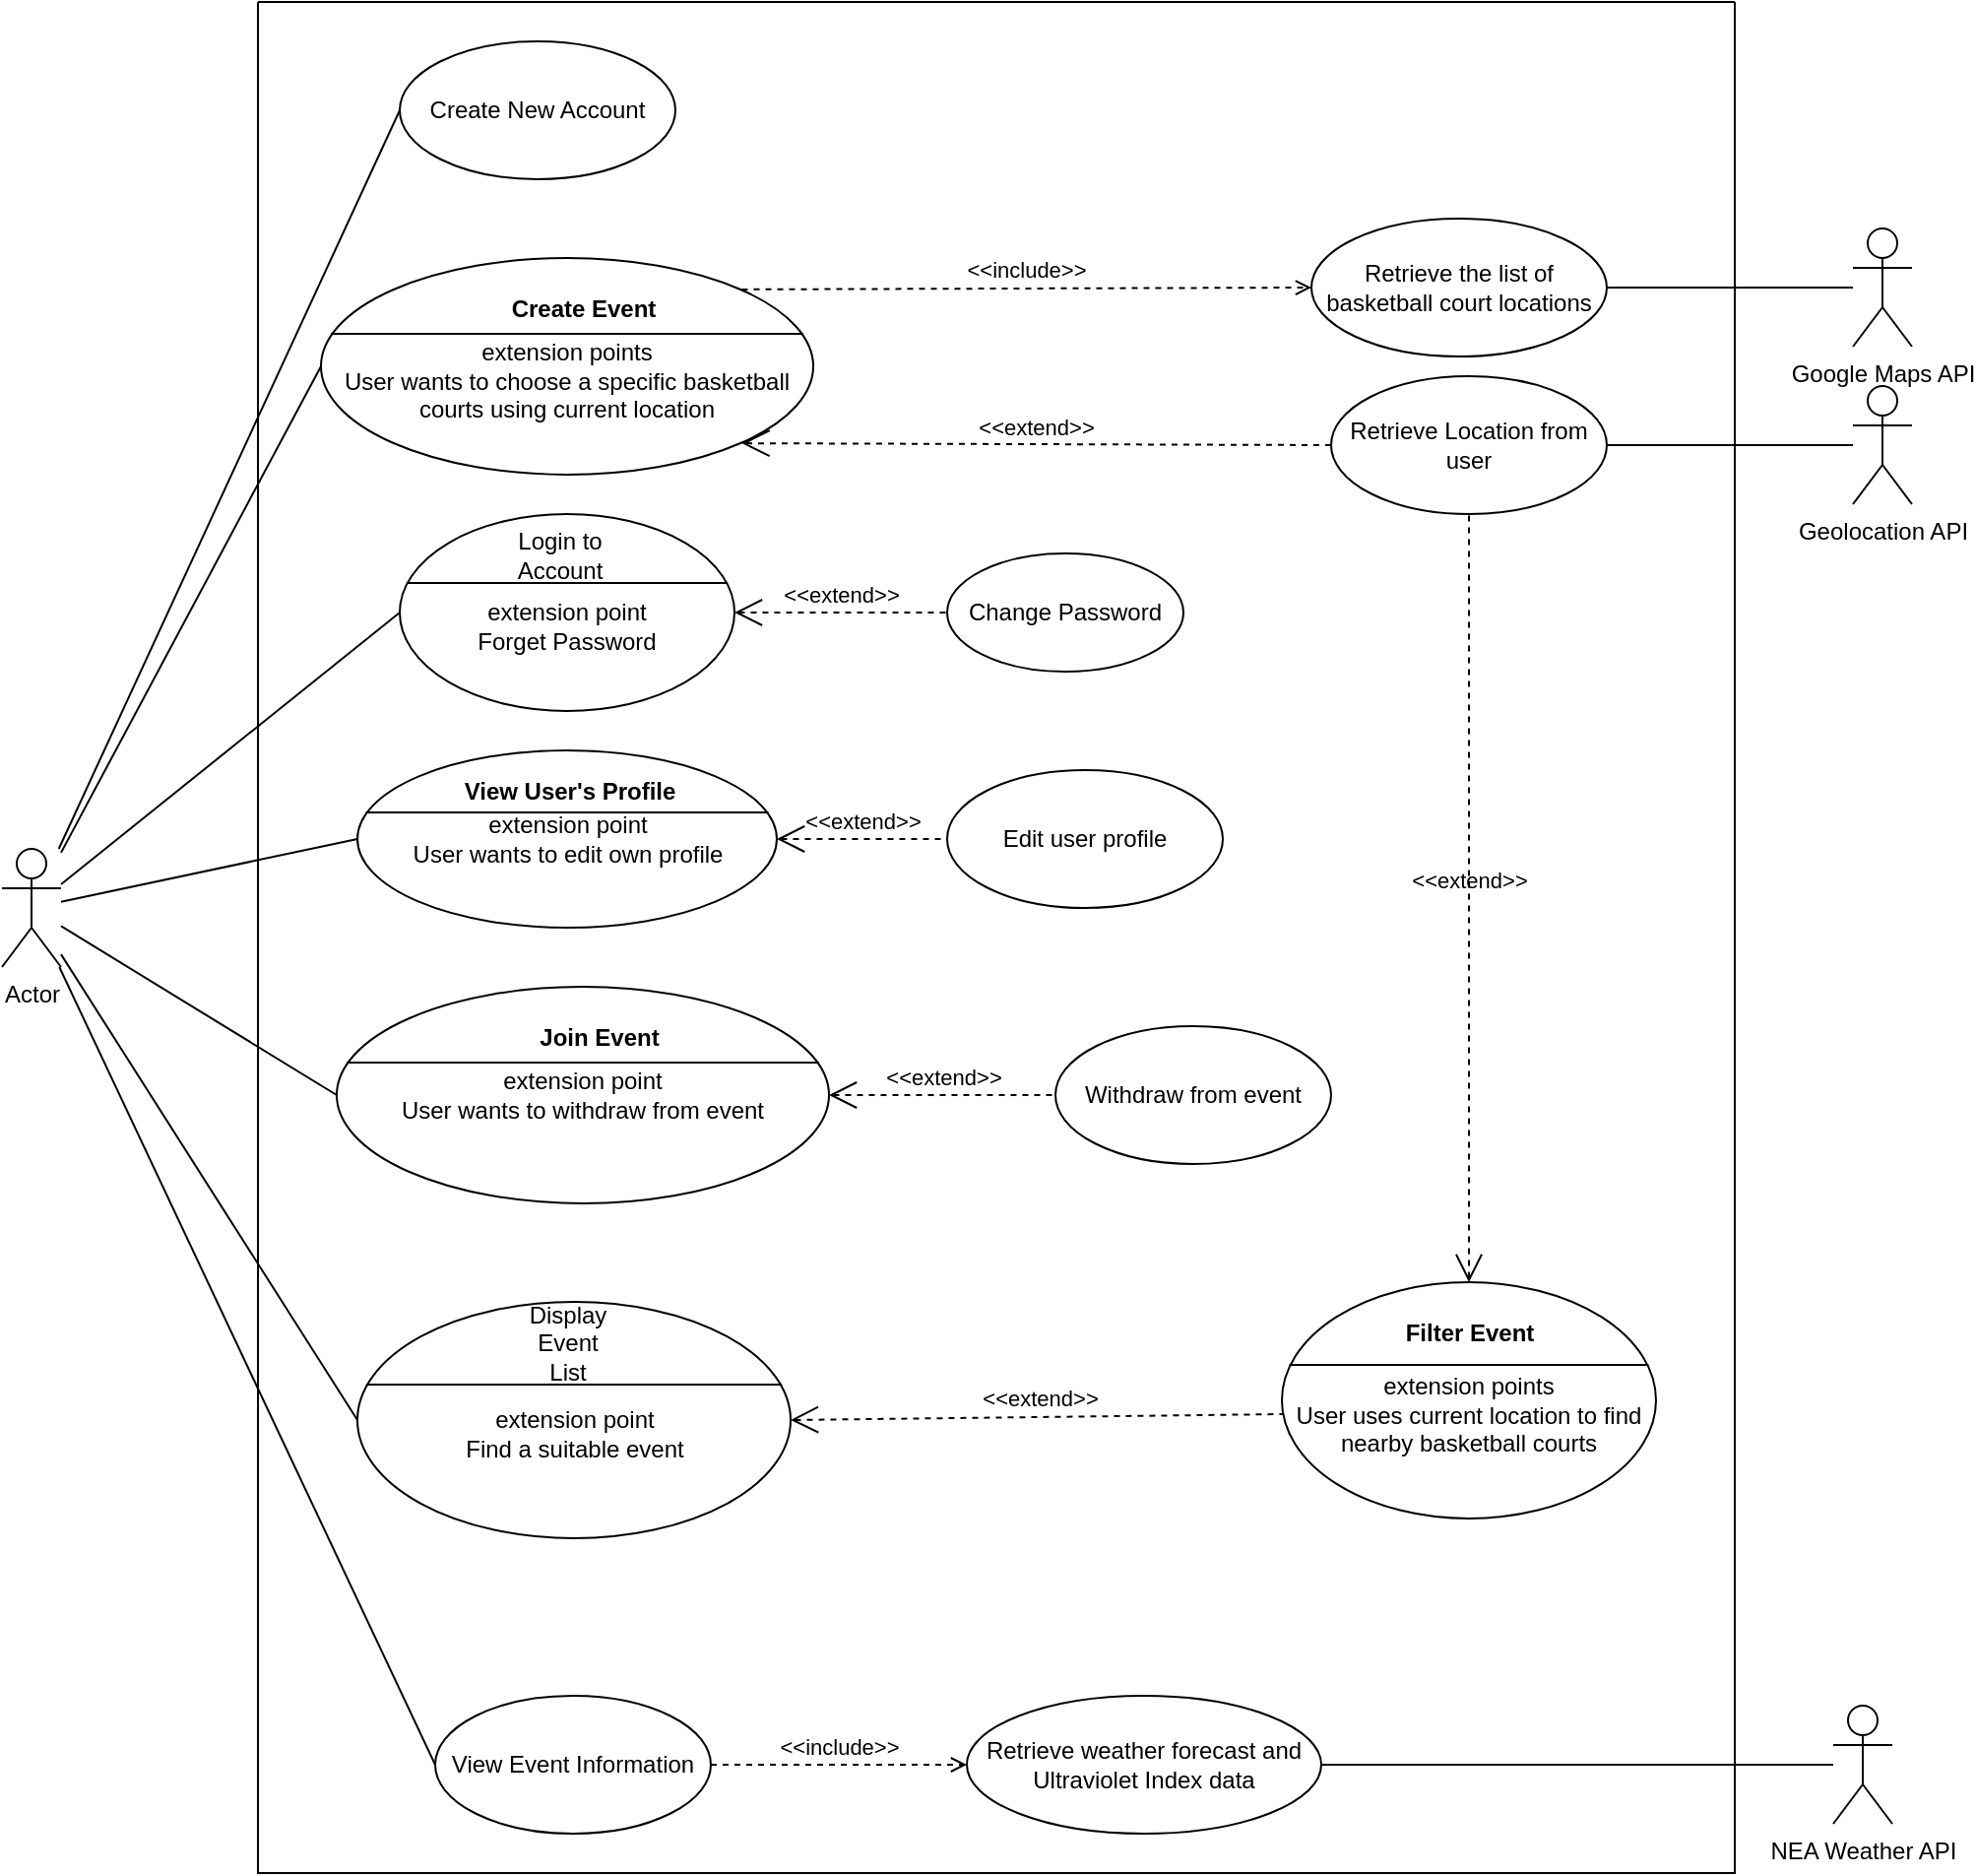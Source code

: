 <mxfile version="24.7.12">
  <diagram name="Page-1" id="Tv5fHizMDX_LoWI_HVtL">
    <mxGraphModel dx="1420" dy="1880" grid="1" gridSize="10" guides="1" tooltips="1" connect="1" arrows="1" fold="1" page="1" pageScale="1" pageWidth="850" pageHeight="1100" math="0" shadow="0">
      <root>
        <mxCell id="0" />
        <mxCell id="1" parent="0" />
        <mxCell id="2qr27qubsBFa9_mdYsr5-1" value="Actor" style="shape=umlActor;verticalLabelPosition=bottom;verticalAlign=top;html=1;outlineConnect=0;" parent="1" vertex="1">
          <mxGeometry x="20" y="370" width="30" height="60" as="geometry" />
        </mxCell>
        <mxCell id="2qr27qubsBFa9_mdYsr5-2" value="" style="swimlane;startSize=0;" parent="1" vertex="1">
          <mxGeometry x="150" y="-60" width="750" height="950" as="geometry" />
        </mxCell>
        <mxCell id="2qr27qubsBFa9_mdYsr5-11" value="Create New Account" style="ellipse;whiteSpace=wrap;html=1;" parent="2qr27qubsBFa9_mdYsr5-2" vertex="1">
          <mxGeometry x="72" y="20" width="140" height="70" as="geometry" />
        </mxCell>
        <mxCell id="2qr27qubsBFa9_mdYsr5-13" value="Withdraw from event" style="ellipse;whiteSpace=wrap;html=1;" parent="2qr27qubsBFa9_mdYsr5-2" vertex="1">
          <mxGeometry x="405" y="520" width="140" height="70" as="geometry" />
        </mxCell>
        <mxCell id="2qr27qubsBFa9_mdYsr5-32" value="&lt;span style=&quot;font-weight: normal;&quot;&gt;Change Password&lt;/span&gt;" style="shape=ellipse;html=1;strokeWidth=1;fontStyle=1;whiteSpace=wrap;align=center;perimeter=ellipsePerimeter;" parent="2qr27qubsBFa9_mdYsr5-2" vertex="1">
          <mxGeometry x="350" y="280" width="120" height="60" as="geometry" />
        </mxCell>
        <mxCell id="2qr27qubsBFa9_mdYsr5-33" value="&amp;lt;&amp;lt;extend&amp;gt;&amp;gt;" style="edgeStyle=none;html=1;startArrow=open;endArrow=none;startSize=12;verticalAlign=bottom;dashed=1;labelBackgroundColor=none;rounded=0;exitX=1;exitY=0.5;exitDx=0;exitDy=0;exitPerimeter=0;entryX=0;entryY=0.5;entryDx=0;entryDy=0;" parent="2qr27qubsBFa9_mdYsr5-2" source="2qr27qubsBFa9_mdYsr5-20" target="2qr27qubsBFa9_mdYsr5-32" edge="1">
          <mxGeometry width="160" relative="1" as="geometry">
            <mxPoint x="-70" y="380" as="sourcePoint" />
            <mxPoint x="90" y="380" as="targetPoint" />
          </mxGeometry>
        </mxCell>
        <mxCell id="2qr27qubsBFa9_mdYsr5-34" value="&amp;lt;&amp;lt;extend&amp;gt;&amp;gt;" style="edgeStyle=none;html=1;startArrow=open;endArrow=none;startSize=12;verticalAlign=bottom;dashed=1;labelBackgroundColor=none;rounded=0;exitX=1;exitY=0.5;exitDx=0;exitDy=0;exitPerimeter=0;entryX=0.021;entryY=0.558;entryDx=0;entryDy=0;entryPerimeter=0;" parent="2qr27qubsBFa9_mdYsr5-2" source="2qr27qubsBFa9_mdYsr5-35" target="2qr27qubsBFa9_mdYsr5-66" edge="1">
          <mxGeometry width="160" relative="1" as="geometry">
            <mxPoint x="-70" y="780" as="sourcePoint" />
            <mxPoint x="90" y="780" as="targetPoint" />
          </mxGeometry>
        </mxCell>
        <mxCell id="2qr27qubsBFa9_mdYsr5-35" value="&lt;br&gt;extension point&lt;br&gt;&lt;div&gt;Find a suitable event&lt;/div&gt;" style="html=1;shape=mxgraph.sysml.useCaseExtPt;whiteSpace=wrap;align=center;" parent="2qr27qubsBFa9_mdYsr5-2" vertex="1">
          <mxGeometry x="50.5" y="660" width="220" height="120" as="geometry" />
        </mxCell>
        <mxCell id="2qr27qubsBFa9_mdYsr5-36" value="&lt;span style=&quot;font-weight: 400; text-wrap: wrap;&quot;&gt;Display Event List&lt;/span&gt;" style="resizable=0;html=1;verticalAlign=middle;align=center;labelBackgroundColor=none;fontStyle=1;" parent="2qr27qubsBFa9_mdYsr5-35" connectable="0" vertex="1">
          <mxGeometry x="104" y="24" as="geometry">
            <mxPoint x="2" y="-3" as="offset" />
          </mxGeometry>
        </mxCell>
        <mxCell id="2qr27qubsBFa9_mdYsr5-37" value="Retrieve Location from user" style="ellipse;whiteSpace=wrap;html=1;" parent="2qr27qubsBFa9_mdYsr5-2" vertex="1">
          <mxGeometry x="545" y="190" width="140" height="70" as="geometry" />
        </mxCell>
        <mxCell id="2qr27qubsBFa9_mdYsr5-41" value="Retrieve the list of basketball court locations" style="ellipse;whiteSpace=wrap;html=1;" parent="2qr27qubsBFa9_mdYsr5-2" vertex="1">
          <mxGeometry x="535" y="110" width="150" height="70" as="geometry" />
        </mxCell>
        <mxCell id="2qr27qubsBFa9_mdYsr5-42" value="Retrieve weather forecast and Ultraviolet Index data" style="ellipse;whiteSpace=wrap;html=1;" parent="2qr27qubsBFa9_mdYsr5-2" vertex="1">
          <mxGeometry x="360" y="860" width="180" height="70" as="geometry" />
        </mxCell>
        <mxCell id="2qr27qubsBFa9_mdYsr5-46" value="View Event Information" style="ellipse;whiteSpace=wrap;html=1;" parent="2qr27qubsBFa9_mdYsr5-2" vertex="1">
          <mxGeometry x="90" y="860" width="140" height="70" as="geometry" />
        </mxCell>
        <mxCell id="2qr27qubsBFa9_mdYsr5-49" value="&amp;lt;&amp;lt;include&amp;gt;&amp;gt;" style="edgeStyle=none;html=1;endArrow=open;verticalAlign=bottom;dashed=1;labelBackgroundColor=none;rounded=0;exitX=1;exitY=0.5;exitDx=0;exitDy=0;entryX=0;entryY=0.5;entryDx=0;entryDy=0;" parent="2qr27qubsBFa9_mdYsr5-2" source="2qr27qubsBFa9_mdYsr5-46" target="2qr27qubsBFa9_mdYsr5-42" edge="1">
          <mxGeometry width="160" relative="1" as="geometry">
            <mxPoint x="30" y="830" as="sourcePoint" />
            <mxPoint x="190" y="830" as="targetPoint" />
          </mxGeometry>
        </mxCell>
        <mxCell id="2qr27qubsBFa9_mdYsr5-64" value="&amp;lt;&amp;lt;include&amp;gt;&amp;gt;" style="edgeStyle=none;html=1;endArrow=open;verticalAlign=bottom;dashed=1;labelBackgroundColor=none;rounded=0;entryX=0;entryY=0.5;entryDx=0;entryDy=0;exitX=0.855;exitY=0.145;exitDx=0;exitDy=0;exitPerimeter=0;" parent="2qr27qubsBFa9_mdYsr5-2" source="2qr27qubsBFa9_mdYsr5-70" target="2qr27qubsBFa9_mdYsr5-41" edge="1">
          <mxGeometry width="160" relative="1" as="geometry">
            <mxPoint x="269.997" y="330" as="sourcePoint" />
            <mxPoint x="290.91" y="672.98" as="targetPoint" />
          </mxGeometry>
        </mxCell>
        <mxCell id="2qr27qubsBFa9_mdYsr5-66" value="&lt;br&gt;extension points&lt;br&gt;User uses current location to find nearby basketball courts" style="html=1;shape=mxgraph.sysml.useCaseExtPt;whiteSpace=wrap;align=center;" parent="2qr27qubsBFa9_mdYsr5-2" vertex="1">
          <mxGeometry x="520" y="650" width="190" height="120" as="geometry" />
        </mxCell>
        <mxCell id="2qr27qubsBFa9_mdYsr5-67" value="Filter Event" style="resizable=0;html=1;verticalAlign=middle;align=center;labelBackgroundColor=none;fontStyle=1;" parent="2qr27qubsBFa9_mdYsr5-66" connectable="0" vertex="1">
          <mxGeometry x="95" y="25.5" as="geometry" />
        </mxCell>
        <mxCell id="2qr27qubsBFa9_mdYsr5-68" value="&amp;lt;&amp;lt;extend&amp;gt;&amp;gt;" style="edgeStyle=none;html=1;startArrow=open;endArrow=none;startSize=12;verticalAlign=bottom;dashed=1;labelBackgroundColor=none;rounded=0;exitX=0.5;exitY=0;exitDx=0;exitDy=0;exitPerimeter=0;entryX=0.5;entryY=1;entryDx=0;entryDy=0;" parent="2qr27qubsBFa9_mdYsr5-2" source="2qr27qubsBFa9_mdYsr5-66" target="2qr27qubsBFa9_mdYsr5-37" edge="1">
          <mxGeometry width="160" relative="1" as="geometry">
            <mxPoint x="100" y="570" as="sourcePoint" />
            <mxPoint x="260" y="570" as="targetPoint" />
          </mxGeometry>
        </mxCell>
        <mxCell id="2qr27qubsBFa9_mdYsr5-70" value="&lt;br&gt;extension points&lt;div&gt;User wants to choose a specific basketball courts using current location&lt;/div&gt;" style="html=1;shape=mxgraph.sysml.useCaseExtPt;whiteSpace=wrap;align=center;" parent="2qr27qubsBFa9_mdYsr5-2" vertex="1">
          <mxGeometry x="32" y="130" width="250" height="110" as="geometry" />
        </mxCell>
        <mxCell id="2qr27qubsBFa9_mdYsr5-71" value="Create Event" style="resizable=0;html=1;verticalAlign=middle;align=center;labelBackgroundColor=none;fontStyle=1;" parent="2qr27qubsBFa9_mdYsr5-70" connectable="0" vertex="1">
          <mxGeometry x="125.0" y="23.375" as="geometry">
            <mxPoint x="8" y="2" as="offset" />
          </mxGeometry>
        </mxCell>
        <mxCell id="2qr27qubsBFa9_mdYsr5-72" value="&amp;lt;&amp;lt;extend&amp;gt;&amp;gt;" style="edgeStyle=none;html=1;startArrow=open;endArrow=none;startSize=12;verticalAlign=bottom;dashed=1;labelBackgroundColor=none;rounded=0;entryX=0;entryY=0.5;entryDx=0;entryDy=0;exitX=0.855;exitY=0.855;exitDx=0;exitDy=0;exitPerimeter=0;" parent="2qr27qubsBFa9_mdYsr5-2" source="2qr27qubsBFa9_mdYsr5-70" target="2qr27qubsBFa9_mdYsr5-37" edge="1">
          <mxGeometry width="160" relative="1" as="geometry">
            <mxPoint x="100" y="490" as="sourcePoint" />
            <mxPoint x="260" y="490" as="targetPoint" />
          </mxGeometry>
        </mxCell>
        <mxCell id="2qr27qubsBFa9_mdYsr5-73" value="extension point&lt;div&gt;User wants to withdraw from event&lt;/div&gt;" style="html=1;shape=mxgraph.sysml.useCaseExtPt;whiteSpace=wrap;align=center;" parent="2qr27qubsBFa9_mdYsr5-2" vertex="1">
          <mxGeometry x="40" y="500" width="250" height="110" as="geometry" />
        </mxCell>
        <mxCell id="2qr27qubsBFa9_mdYsr5-74" value="Join Event" style="resizable=0;html=1;verticalAlign=middle;align=center;labelBackgroundColor=none;fontStyle=1;" parent="2qr27qubsBFa9_mdYsr5-73" connectable="0" vertex="1">
          <mxGeometry x="125.0" y="23.375" as="geometry">
            <mxPoint x="8" y="2" as="offset" />
          </mxGeometry>
        </mxCell>
        <mxCell id="2qr27qubsBFa9_mdYsr5-76" value="extension point&lt;div style=&quot;line-height: 120%;&quot;&gt;User wants to edit own profile&lt;/div&gt;" style="html=1;shape=mxgraph.sysml.useCaseExtPt;whiteSpace=wrap;align=center;" parent="2qr27qubsBFa9_mdYsr5-2" vertex="1">
          <mxGeometry x="50.5" y="380" width="213" height="90" as="geometry" />
        </mxCell>
        <mxCell id="2qr27qubsBFa9_mdYsr5-77" value="View User&#39;s Profile" style="resizable=0;html=1;verticalAlign=middle;align=center;labelBackgroundColor=none;fontStyle=1;" parent="2qr27qubsBFa9_mdYsr5-76" connectable="0" vertex="1">
          <mxGeometry x="99.0" y="19.125" as="geometry">
            <mxPoint x="8" y="2" as="offset" />
          </mxGeometry>
        </mxCell>
        <mxCell id="2qr27qubsBFa9_mdYsr5-78" value="Edit user profile" style="ellipse;whiteSpace=wrap;html=1;" parent="2qr27qubsBFa9_mdYsr5-2" vertex="1">
          <mxGeometry x="350" y="390" width="140" height="70" as="geometry" />
        </mxCell>
        <mxCell id="2qr27qubsBFa9_mdYsr5-79" value="&amp;lt;&amp;lt;extend&amp;gt;&amp;gt;" style="edgeStyle=none;html=1;startArrow=open;endArrow=none;startSize=12;verticalAlign=bottom;dashed=1;labelBackgroundColor=none;rounded=0;entryX=0;entryY=0.5;entryDx=0;entryDy=0;exitX=1;exitY=0.5;exitDx=0;exitDy=0;exitPerimeter=0;" parent="2qr27qubsBFa9_mdYsr5-2" source="2qr27qubsBFa9_mdYsr5-76" target="2qr27qubsBFa9_mdYsr5-78" edge="1">
          <mxGeometry width="160" relative="1" as="geometry">
            <mxPoint x="230" y="430" as="sourcePoint" />
            <mxPoint x="481" y="566" as="targetPoint" />
          </mxGeometry>
        </mxCell>
        <mxCell id="2qr27qubsBFa9_mdYsr5-81" value="&amp;lt;&amp;lt;extend&amp;gt;&amp;gt;" style="edgeStyle=none;html=1;startArrow=open;endArrow=none;startSize=12;verticalAlign=bottom;dashed=1;labelBackgroundColor=none;rounded=0;entryX=0;entryY=0.5;entryDx=0;entryDy=0;exitX=1;exitY=0.5;exitDx=0;exitDy=0;exitPerimeter=0;" parent="2qr27qubsBFa9_mdYsr5-2" source="2qr27qubsBFa9_mdYsr5-73" target="2qr27qubsBFa9_mdYsr5-13" edge="1">
          <mxGeometry width="160" relative="1" as="geometry">
            <mxPoint x="224" y="456" as="sourcePoint" />
            <mxPoint x="330" y="495" as="targetPoint" />
          </mxGeometry>
        </mxCell>
        <mxCell id="2qr27qubsBFa9_mdYsr5-20" value="&lt;br&gt;extension point&lt;br&gt;&lt;div&gt;Forget Password&lt;/div&gt;" style="html=1;shape=mxgraph.sysml.useCaseExtPt;whiteSpace=wrap;align=center;" parent="2qr27qubsBFa9_mdYsr5-2" vertex="1">
          <mxGeometry x="72" y="260" width="170" height="100" as="geometry" />
        </mxCell>
        <mxCell id="2qr27qubsBFa9_mdYsr5-21" value="&lt;span style=&quot;font-weight: 400; text-wrap: wrap;&quot;&gt;Login to Account&lt;/span&gt;" style="resizable=0;html=1;verticalAlign=middle;align=center;labelBackgroundColor=none;fontStyle=1;" parent="2qr27qubsBFa9_mdYsr5-20" connectable="0" vertex="1">
          <mxGeometry x="85" y="21.25" as="geometry">
            <mxPoint x="-4" y="-1" as="offset" />
          </mxGeometry>
        </mxCell>
        <mxCell id="2qr27qubsBFa9_mdYsr5-23" value="" style="edgeStyle=none;html=1;endArrow=none;verticalAlign=bottom;rounded=0;entryX=0;entryY=0.5;entryDx=0;entryDy=0;" parent="1" source="2qr27qubsBFa9_mdYsr5-1" target="2qr27qubsBFa9_mdYsr5-11" edge="1">
          <mxGeometry width="160" relative="1" as="geometry">
            <mxPoint x="130" y="240" as="sourcePoint" />
            <mxPoint x="310" y="290" as="targetPoint" />
          </mxGeometry>
        </mxCell>
        <mxCell id="2qr27qubsBFa9_mdYsr5-24" value="" style="edgeStyle=none;html=1;endArrow=none;verticalAlign=bottom;rounded=0;entryX=0;entryY=0.5;entryDx=0;entryDy=0;entryPerimeter=0;" parent="1" source="2qr27qubsBFa9_mdYsr5-1" target="2qr27qubsBFa9_mdYsr5-20" edge="1">
          <mxGeometry width="160" relative="1" as="geometry">
            <mxPoint x="130" y="240" as="sourcePoint" />
            <mxPoint x="310" y="290" as="targetPoint" />
          </mxGeometry>
        </mxCell>
        <mxCell id="2qr27qubsBFa9_mdYsr5-25" value="" style="edgeStyle=none;html=1;endArrow=none;verticalAlign=bottom;rounded=0;entryX=0;entryY=0.5;entryDx=0;entryDy=0;entryPerimeter=0;" parent="1" source="2qr27qubsBFa9_mdYsr5-1" target="2qr27qubsBFa9_mdYsr5-70" edge="1">
          <mxGeometry width="160" relative="1" as="geometry">
            <mxPoint x="130" y="240" as="sourcePoint" />
            <mxPoint x="202.94" y="222" as="targetPoint" />
          </mxGeometry>
        </mxCell>
        <mxCell id="2qr27qubsBFa9_mdYsr5-26" value="" style="edgeStyle=none;html=1;endArrow=none;verticalAlign=bottom;rounded=0;entryX=0;entryY=0.5;entryDx=0;entryDy=0;entryPerimeter=0;" parent="1" source="2qr27qubsBFa9_mdYsr5-1" target="2qr27qubsBFa9_mdYsr5-76" edge="1">
          <mxGeometry width="160" relative="1" as="geometry">
            <mxPoint x="130" y="240" as="sourcePoint" />
            <mxPoint x="215" y="375" as="targetPoint" />
          </mxGeometry>
        </mxCell>
        <mxCell id="2qr27qubsBFa9_mdYsr5-29" value="" style="edgeStyle=none;html=1;endArrow=none;verticalAlign=bottom;rounded=0;entryX=0;entryY=0.5;entryDx=0;entryDy=0;entryPerimeter=0;" parent="1" source="2qr27qubsBFa9_mdYsr5-1" target="2qr27qubsBFa9_mdYsr5-73" edge="1">
          <mxGeometry width="160" relative="1" as="geometry">
            <mxPoint x="130" y="240" as="sourcePoint" />
            <mxPoint x="235" y="475" as="targetPoint" />
          </mxGeometry>
        </mxCell>
        <mxCell id="2qr27qubsBFa9_mdYsr5-31" value="" style="edgeStyle=none;html=1;endArrow=none;verticalAlign=bottom;rounded=0;entryX=0;entryY=0.5;entryDx=0;entryDy=0;entryPerimeter=0;" parent="1" source="2qr27qubsBFa9_mdYsr5-1" target="2qr27qubsBFa9_mdYsr5-35" edge="1">
          <mxGeometry width="160" relative="1" as="geometry">
            <mxPoint x="130" y="240" as="sourcePoint" />
            <mxPoint x="310" y="390" as="targetPoint" />
          </mxGeometry>
        </mxCell>
        <mxCell id="2qr27qubsBFa9_mdYsr5-38" value="Geolocation API" style="shape=umlActor;verticalLabelPosition=bottom;verticalAlign=top;html=1;" parent="1" vertex="1">
          <mxGeometry x="960" y="135" width="30" height="60" as="geometry" />
        </mxCell>
        <mxCell id="2qr27qubsBFa9_mdYsr5-39" value="" style="edgeStyle=none;html=1;endArrow=none;verticalAlign=bottom;rounded=0;exitX=1;exitY=0.5;exitDx=0;exitDy=0;" parent="1" source="2qr27qubsBFa9_mdYsr5-37" target="2qr27qubsBFa9_mdYsr5-38" edge="1">
          <mxGeometry width="160" relative="1" as="geometry">
            <mxPoint x="330" y="330" as="sourcePoint" />
            <mxPoint x="490" y="330" as="targetPoint" />
          </mxGeometry>
        </mxCell>
        <mxCell id="2qr27qubsBFa9_mdYsr5-40" value="Google Maps API" style="shape=umlActor;html=1;verticalLabelPosition=bottom;verticalAlign=top;align=center;" parent="1" vertex="1">
          <mxGeometry x="960" y="55" width="30" height="60" as="geometry" />
        </mxCell>
        <mxCell id="2qr27qubsBFa9_mdYsr5-43" value="NEA Weather API" style="shape=umlActor;html=1;verticalLabelPosition=bottom;verticalAlign=top;align=center;" parent="1" vertex="1">
          <mxGeometry x="950" y="805" width="30" height="60" as="geometry" />
        </mxCell>
        <mxCell id="2qr27qubsBFa9_mdYsr5-44" value="" style="edgeStyle=none;html=1;endArrow=none;verticalAlign=bottom;rounded=0;entryX=1;entryY=0.5;entryDx=0;entryDy=0;" parent="1" source="2qr27qubsBFa9_mdYsr5-40" target="2qr27qubsBFa9_mdYsr5-41" edge="1">
          <mxGeometry width="160" relative="1" as="geometry">
            <mxPoint x="330" y="370" as="sourcePoint" />
            <mxPoint x="490" y="370" as="targetPoint" />
          </mxGeometry>
        </mxCell>
        <mxCell id="2qr27qubsBFa9_mdYsr5-45" value="" style="edgeStyle=none;html=1;endArrow=none;verticalAlign=bottom;rounded=0;entryX=1;entryY=0.5;entryDx=0;entryDy=0;" parent="1" source="2qr27qubsBFa9_mdYsr5-43" target="2qr27qubsBFa9_mdYsr5-42" edge="1">
          <mxGeometry width="160" relative="1" as="geometry">
            <mxPoint x="330" y="370" as="sourcePoint" />
            <mxPoint x="490" y="370" as="targetPoint" />
          </mxGeometry>
        </mxCell>
        <mxCell id="2qr27qubsBFa9_mdYsr5-47" value="" style="edgeStyle=none;html=1;endArrow=none;verticalAlign=bottom;rounded=0;entryX=0;entryY=0.5;entryDx=0;entryDy=0;" parent="1" source="2qr27qubsBFa9_mdYsr5-1" target="2qr27qubsBFa9_mdYsr5-46" edge="1">
          <mxGeometry width="160" relative="1" as="geometry">
            <mxPoint x="130" y="240" as="sourcePoint" />
            <mxPoint x="490" y="560" as="targetPoint" />
          </mxGeometry>
        </mxCell>
      </root>
    </mxGraphModel>
  </diagram>
</mxfile>
